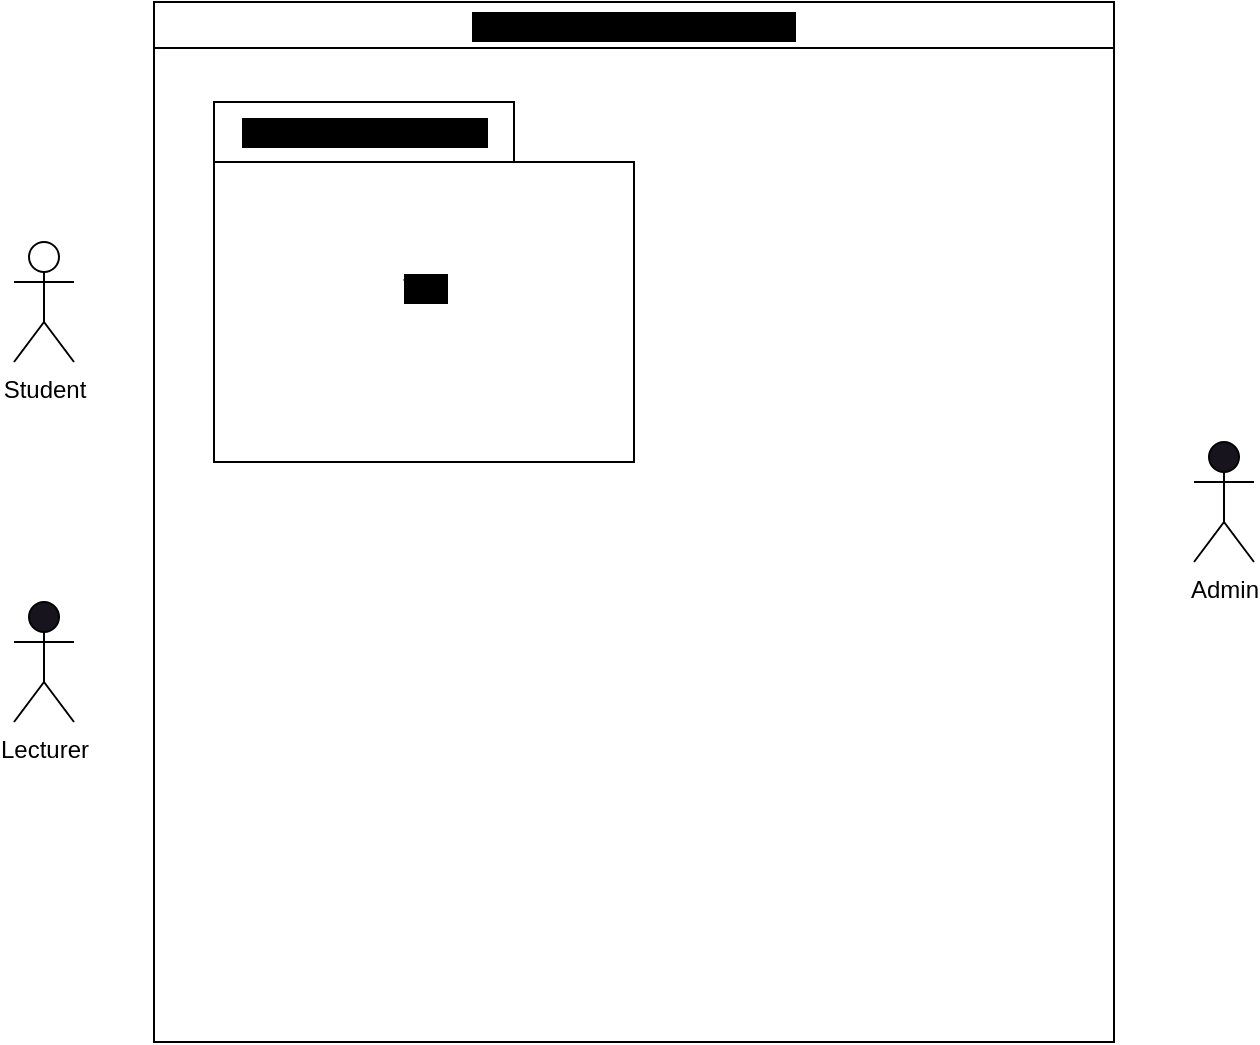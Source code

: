<mxfile>
    <diagram id="G6qfCU4VpfQLoCqLJAnG" name="Page-1">
        <mxGraphModel dx="832" dy="568" grid="1" gridSize="10" guides="1" tooltips="1" connect="1" arrows="1" fold="1" page="1" pageScale="1" pageWidth="850" pageHeight="1100" background="none" math="0" shadow="0">
            <root>
                <mxCell id="0"/>
                <mxCell id="1" parent="0"/>
                <mxCell id="14" value="Student" style="shape=umlActor;verticalLabelPosition=bottom;verticalAlign=top;html=1;" vertex="1" parent="1">
                    <mxGeometry x="90" y="200" width="30" height="60" as="geometry"/>
                </mxCell>
                <mxCell id="15" value="Lecturer" style="shape=umlActor;verticalLabelPosition=bottom;verticalAlign=top;html=1;fillColor=rgb(24, 20, 29);" vertex="1" parent="1">
                    <mxGeometry x="90" y="380" width="30" height="60" as="geometry"/>
                </mxCell>
                <mxCell id="21" value="Admin" style="shape=umlActor;verticalLabelPosition=bottom;verticalAlign=top;html=1;fillColor=rgb(24, 20, 29);" vertex="1" parent="1">
                    <mxGeometry x="680" y="300" width="30" height="60" as="geometry"/>
                </mxCell>
                <mxCell id="27" value="UTM Online Grading System" style="swimlane;whiteSpace=wrap;html=1;labelBackgroundColor=#000000;" vertex="1" parent="1">
                    <mxGeometry x="160" y="80" width="480" height="520" as="geometry"/>
                </mxCell>
                <mxCell id="28" value="Authetication System&lt;br&gt;" style="shape=folder;fontStyle=1;tabWidth=150;tabHeight=30;tabPosition=left;html=1;boundedLbl=1;labelInHeader=1;container=1;collapsible=0;labelBackgroundColor=#000000;" vertex="1" parent="27">
                    <mxGeometry x="30" y="50" width="210" height="180" as="geometry"/>
                </mxCell>
                <mxCell id="29" value="Text" style="html=1;strokeColor=none;resizeWidth=1;resizeHeight=1;fillColor=none;part=1;connectable=0;allowArrows=0;deletable=0;labelBackgroundColor=#000000;" vertex="1" parent="28">
                    <mxGeometry width="210" height="126" relative="1" as="geometry">
                        <mxPoint y="30" as="offset"/>
                    </mxGeometry>
                </mxCell>
            </root>
        </mxGraphModel>
    </diagram>
</mxfile>